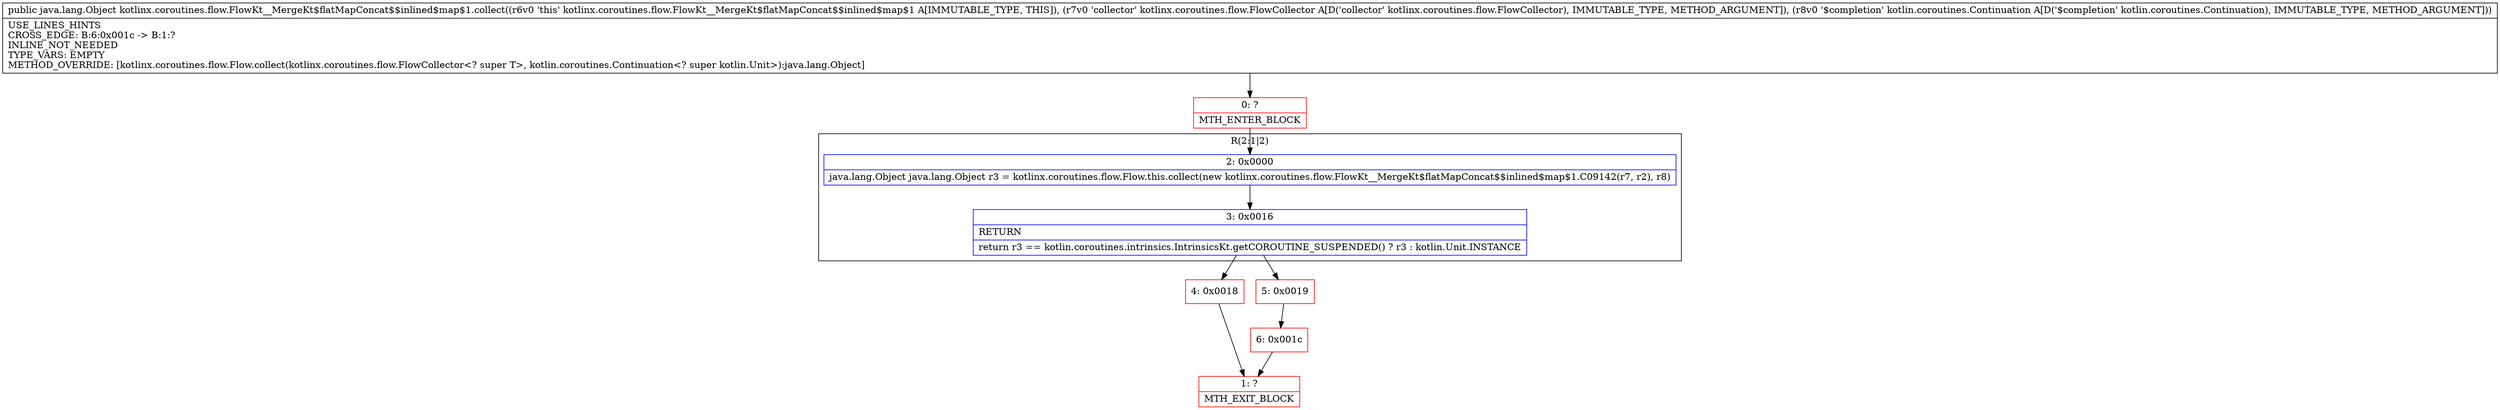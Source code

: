 digraph "CFG forkotlinx.coroutines.flow.FlowKt__MergeKt$flatMapConcat$$inlined$map$1.collect(Lkotlinx\/coroutines\/flow\/FlowCollector;Lkotlin\/coroutines\/Continuation;)Ljava\/lang\/Object;" {
subgraph cluster_Region_2020249075 {
label = "R(2:1|2)";
node [shape=record,color=blue];
Node_2 [shape=record,label="{2\:\ 0x0000|java.lang.Object java.lang.Object r3 = kotlinx.coroutines.flow.Flow.this.collect(new kotlinx.coroutines.flow.FlowKt__MergeKt$flatMapConcat$$inlined$map$1.C09142(r7, r2), r8)\l}"];
Node_3 [shape=record,label="{3\:\ 0x0016|RETURN\l|return r3 == kotlin.coroutines.intrinsics.IntrinsicsKt.getCOROUTINE_SUSPENDED() ? r3 : kotlin.Unit.INSTANCE\l}"];
}
Node_0 [shape=record,color=red,label="{0\:\ ?|MTH_ENTER_BLOCK\l}"];
Node_4 [shape=record,color=red,label="{4\:\ 0x0018}"];
Node_1 [shape=record,color=red,label="{1\:\ ?|MTH_EXIT_BLOCK\l}"];
Node_5 [shape=record,color=red,label="{5\:\ 0x0019}"];
Node_6 [shape=record,color=red,label="{6\:\ 0x001c}"];
MethodNode[shape=record,label="{public java.lang.Object kotlinx.coroutines.flow.FlowKt__MergeKt$flatMapConcat$$inlined$map$1.collect((r6v0 'this' kotlinx.coroutines.flow.FlowKt__MergeKt$flatMapConcat$$inlined$map$1 A[IMMUTABLE_TYPE, THIS]), (r7v0 'collector' kotlinx.coroutines.flow.FlowCollector A[D('collector' kotlinx.coroutines.flow.FlowCollector), IMMUTABLE_TYPE, METHOD_ARGUMENT]), (r8v0 '$completion' kotlin.coroutines.Continuation A[D('$completion' kotlin.coroutines.Continuation), IMMUTABLE_TYPE, METHOD_ARGUMENT]))  | USE_LINES_HINTS\lCROSS_EDGE: B:6:0x001c \-\> B:1:?\lINLINE_NOT_NEEDED\lTYPE_VARS: EMPTY\lMETHOD_OVERRIDE: [kotlinx.coroutines.flow.Flow.collect(kotlinx.coroutines.flow.FlowCollector\<? super T\>, kotlin.coroutines.Continuation\<? super kotlin.Unit\>):java.lang.Object]\l}"];
MethodNode -> Node_0;Node_2 -> Node_3;
Node_3 -> Node_4;
Node_3 -> Node_5;
Node_0 -> Node_2;
Node_4 -> Node_1;
Node_5 -> Node_6;
Node_6 -> Node_1;
}

